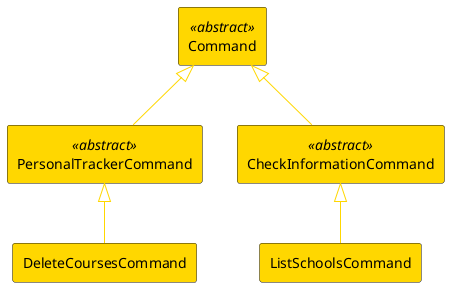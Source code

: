 @startuml

skinparam componentStyle rectangle

component PersonalTrackerCommand <<abstract>> #gold
component CheckInformationCommand <<abstract>> #gold
component ListSchoolsCommand #gold
component DeleteCoursesCommand #gold
component Command <<abstract>> #gold

PersonalTrackerCommand -up[#gold]-|> Command
CheckInformationCommand -up[#gold]-|> Command

ListSchoolsCommand -up[#gold]-|> CheckInformationCommand
DeleteCoursesCommand -up[#gold]-|> PersonalTrackerCommand

@enduml
